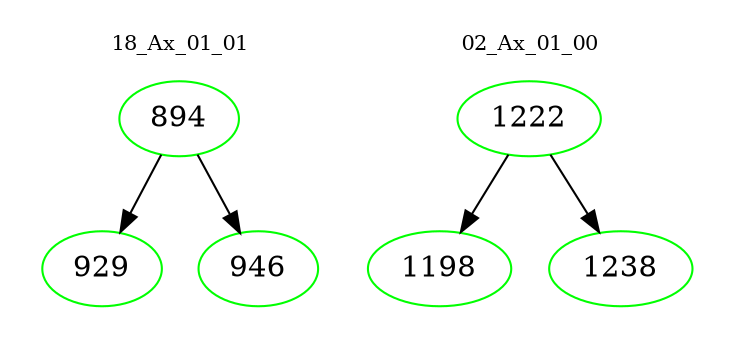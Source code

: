 digraph{
subgraph cluster_0 {
color = white
label = "18_Ax_01_01";
fontsize=10;
T0_894 [label="894", color="green"]
T0_894 -> T0_929 [color="black"]
T0_929 [label="929", color="green"]
T0_894 -> T0_946 [color="black"]
T0_946 [label="946", color="green"]
}
subgraph cluster_1 {
color = white
label = "02_Ax_01_00";
fontsize=10;
T1_1222 [label="1222", color="green"]
T1_1222 -> T1_1198 [color="black"]
T1_1198 [label="1198", color="green"]
T1_1222 -> T1_1238 [color="black"]
T1_1238 [label="1238", color="green"]
}
}

